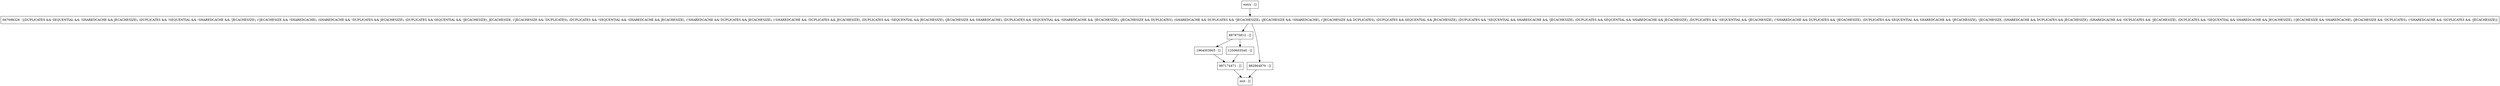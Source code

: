 digraph openReservedFilesDatabase {
node [shape=record];
entry [label="entry - []"];
exit [label="exit - []"];
1964003905 [label="1964003905 - []"];
1250603540 [label="1250603540 - []"];
667098328 [label="667098328 - [(DUPLICATES && SEQUENTIAL && !SHAREDCACHE && JECACHESIZE), (DUPLICATES && !SEQUENTIAL && !SHAREDCACHE && !JECACHESIZE), (!JECACHESIZE && !SHAREDCACHE), (SHAREDCACHE && !DUPLICATES && JECACHESIZE), (DUPLICATES && SEQUENTIAL && !JECACHESIZE), JECACHESIZE, (!JECACHESIZE && !DUPLICATES), (DUPLICATES && !SEQUENTIAL && !SHAREDCACHE && JECACHESIZE), (!SHAREDCACHE && DUPLICATES && JECACHESIZE), (!SHAREDCACHE && !DUPLICATES && JECACHESIZE), (DUPLICATES && !SEQUENTIAL && JECACHESIZE), (JECACHESIZE && SHAREDCACHE), (DUPLICATES && SEQUENTIAL && !SHAREDCACHE && !JECACHESIZE), (JECACHESIZE && DUPLICATES), (SHAREDCACHE && DUPLICATES && !JECACHESIZE), (JECACHESIZE && !SHAREDCACHE), (!JECACHESIZE && DUPLICATES), (DUPLICATES && SEQUENTIAL && JECACHESIZE), (DUPLICATES && !SEQUENTIAL && SHAREDCACHE && !JECACHESIZE), (DUPLICATES && SEQUENTIAL && SHAREDCACHE && JECACHESIZE), (DUPLICATES && !SEQUENTIAL && !JECACHESIZE), (!SHAREDCACHE && DUPLICATES && !JECACHESIZE), (DUPLICATES && SEQUENTIAL && SHAREDCACHE && !JECACHESIZE), !JECACHESIZE, (SHAREDCACHE && DUPLICATES && JECACHESIZE), (SHAREDCACHE && !DUPLICATES && !JECACHESIZE), (DUPLICATES && !SEQUENTIAL && SHAREDCACHE && JECACHESIZE), (!JECACHESIZE && SHAREDCACHE), (JECACHESIZE && !DUPLICATES), (!SHAREDCACHE && !DUPLICATES && !JECACHESIZE)]"];
887875812 [label="887875812 - []"];
987174471 [label="987174471 - []"];
882864870 [label="882864870 - []"];
entry;
exit;
entry -> 667098328;
1964003905 -> 987174471;
1250603540 -> 987174471;
667098328 -> 887875812;
667098328 -> 882864870;
887875812 -> 1964003905;
887875812 -> 1250603540;
987174471 -> exit;
882864870 -> exit;
}

